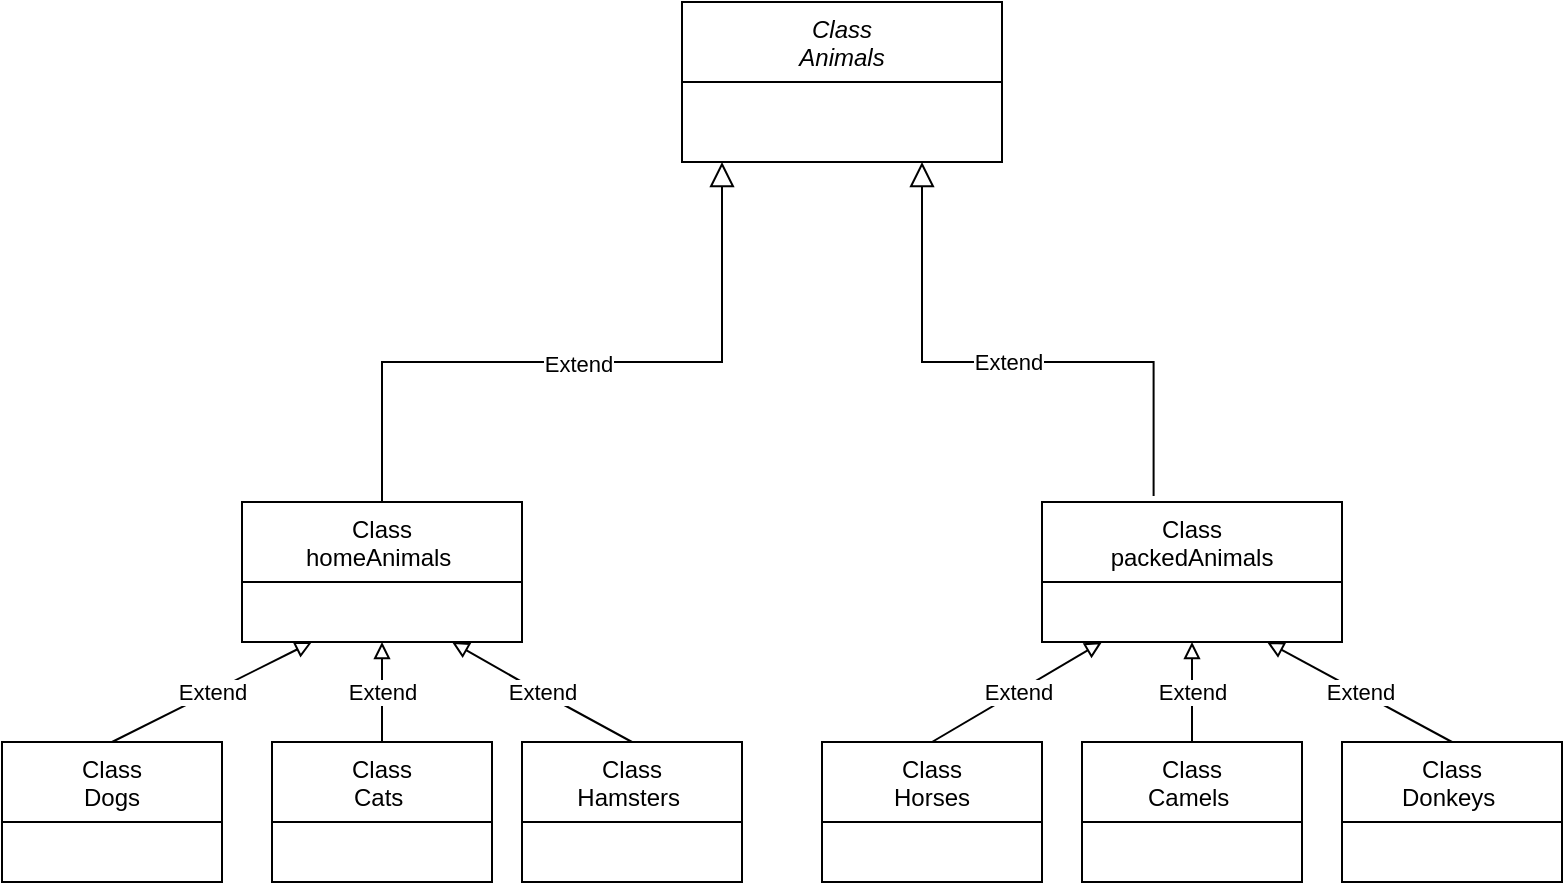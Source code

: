 <mxfile version="13.9.9" type="device"><diagram id="C5RBs43oDa-KdzZeNtuy" name="Page-1"><mxGraphModel dx="2249" dy="815" grid="1" gridSize="10" guides="1" tooltips="1" connect="1" arrows="1" fold="1" page="1" pageScale="1" pageWidth="827" pageHeight="1169" math="0" shadow="0"><root><mxCell id="WIyWlLk6GJQsqaUBKTNV-0"/><mxCell id="WIyWlLk6GJQsqaUBKTNV-1" parent="WIyWlLk6GJQsqaUBKTNV-0"/><mxCell id="zkfFHV4jXpPFQw0GAbJ--0" value="Class &#10;Animals" style="swimlane;fontStyle=2;align=center;verticalAlign=top;childLayout=stackLayout;horizontal=1;startSize=40;horizontalStack=0;resizeParent=1;resizeLast=0;collapsible=1;marginBottom=0;rounded=0;shadow=0;strokeWidth=1;" parent="WIyWlLk6GJQsqaUBKTNV-1" vertex="1"><mxGeometry x="-460" y="100" width="160" height="80" as="geometry"><mxRectangle x="230" y="140" width="160" height="26" as="alternateBounds"/></mxGeometry></mxCell><mxCell id="zkfFHV4jXpPFQw0GAbJ--6" value="Class &#10;homeAnimals &#10;" style="swimlane;fontStyle=0;align=center;verticalAlign=top;childLayout=stackLayout;horizontal=1;startSize=40;horizontalStack=0;resizeParent=1;resizeLast=0;collapsible=1;marginBottom=0;rounded=0;shadow=0;strokeWidth=1;" parent="WIyWlLk6GJQsqaUBKTNV-1" vertex="1"><mxGeometry x="-680" y="350" width="140" height="70" as="geometry"><mxRectangle x="130" y="380" width="160" height="26" as="alternateBounds"/></mxGeometry></mxCell><mxCell id="zkfFHV4jXpPFQw0GAbJ--12" value="" style="endArrow=block;endSize=10;endFill=0;shadow=0;strokeWidth=1;rounded=0;edgeStyle=elbowEdgeStyle;elbow=vertical;" parent="WIyWlLk6GJQsqaUBKTNV-1" source="zkfFHV4jXpPFQw0GAbJ--6" target="zkfFHV4jXpPFQw0GAbJ--0" edge="1"><mxGeometry width="160" relative="1" as="geometry"><mxPoint x="-540" y="203" as="sourcePoint"/><mxPoint x="-540" y="203" as="targetPoint"/><Array as="points"><mxPoint x="-440" y="280"/><mxPoint x="-440" y="280"/></Array></mxGeometry></mxCell><mxCell id="IfPc-PtU7s-8A9eyMolv-19" value="Extend" style="edgeLabel;html=1;align=center;verticalAlign=middle;resizable=0;points=[];" vertex="1" connectable="0" parent="zkfFHV4jXpPFQw0GAbJ--12"><mxGeometry x="-0.021" relative="1" as="geometry"><mxPoint x="1" y="1" as="offset"/></mxGeometry></mxCell><mxCell id="zkfFHV4jXpPFQw0GAbJ--13" value="Class &#10;packedAnimals" style="swimlane;fontStyle=0;align=center;verticalAlign=top;childLayout=stackLayout;horizontal=1;startSize=40;horizontalStack=0;resizeParent=1;resizeLast=0;collapsible=1;marginBottom=0;rounded=0;shadow=0;strokeWidth=1;" parent="WIyWlLk6GJQsqaUBKTNV-1" vertex="1"><mxGeometry x="-280" y="350" width="150" height="70" as="geometry"><mxRectangle x="340" y="380" width="170" height="26" as="alternateBounds"/></mxGeometry></mxCell><mxCell id="IfPc-PtU7s-8A9eyMolv-0" value="" style="endArrow=block;endSize=10;endFill=0;shadow=0;strokeWidth=1;rounded=0;edgeStyle=elbowEdgeStyle;elbow=vertical;exitX=0.372;exitY=-0.043;exitDx=0;exitDy=0;exitPerimeter=0;entryX=0.75;entryY=1;entryDx=0;entryDy=0;" edge="1" parent="WIyWlLk6GJQsqaUBKTNV-1" source="zkfFHV4jXpPFQw0GAbJ--13" target="zkfFHV4jXpPFQw0GAbJ--0"><mxGeometry width="160" relative="1" as="geometry"><mxPoint x="-530" y="370" as="sourcePoint"/><mxPoint x="-430" y="210" as="targetPoint"/><Array as="points"><mxPoint x="-240" y="280"/><mxPoint x="-430" y="290"/><mxPoint x="-430" y="290"/></Array></mxGeometry></mxCell><mxCell id="IfPc-PtU7s-8A9eyMolv-21" value="Extend" style="edgeLabel;html=1;align=center;verticalAlign=middle;resizable=0;points=[];" vertex="1" connectable="0" parent="IfPc-PtU7s-8A9eyMolv-0"><mxGeometry x="-0.011" relative="1" as="geometry"><mxPoint as="offset"/></mxGeometry></mxCell><mxCell id="IfPc-PtU7s-8A9eyMolv-13" value="Extend" style="rounded=0;orthogonalLoop=1;jettySize=auto;html=1;entryX=0.25;entryY=1;entryDx=0;entryDy=0;endArrow=block;endFill=0;exitX=0.5;exitY=0;exitDx=0;exitDy=0;" edge="1" parent="WIyWlLk6GJQsqaUBKTNV-1" source="IfPc-PtU7s-8A9eyMolv-1" target="zkfFHV4jXpPFQw0GAbJ--6"><mxGeometry relative="1" as="geometry"/></mxCell><mxCell id="IfPc-PtU7s-8A9eyMolv-1" value="Class &#10;Dogs" style="swimlane;fontStyle=0;align=center;verticalAlign=top;childLayout=stackLayout;horizontal=1;startSize=40;horizontalStack=0;resizeParent=1;resizeLast=0;collapsible=1;marginBottom=0;rounded=0;shadow=0;strokeWidth=1;" vertex="1" parent="WIyWlLk6GJQsqaUBKTNV-1"><mxGeometry x="-800" y="470" width="110" height="70" as="geometry"><mxRectangle x="130" y="380" width="160" height="26" as="alternateBounds"/></mxGeometry></mxCell><mxCell id="IfPc-PtU7s-8A9eyMolv-3" value="Class &#10;Cats &#10;" style="swimlane;fontStyle=0;align=center;verticalAlign=top;childLayout=stackLayout;horizontal=1;startSize=40;horizontalStack=0;resizeParent=1;resizeLast=0;collapsible=1;marginBottom=0;rounded=0;shadow=0;strokeWidth=1;" vertex="1" parent="WIyWlLk6GJQsqaUBKTNV-1"><mxGeometry x="-665" y="470" width="110" height="70" as="geometry"><mxRectangle x="130" y="380" width="160" height="26" as="alternateBounds"/></mxGeometry></mxCell><mxCell id="IfPc-PtU7s-8A9eyMolv-5" value="Class &#10;Hamsters &#10;" style="swimlane;fontStyle=0;align=center;verticalAlign=top;childLayout=stackLayout;horizontal=1;startSize=40;horizontalStack=0;resizeParent=1;resizeLast=0;collapsible=1;marginBottom=0;rounded=0;shadow=0;strokeWidth=1;" vertex="1" parent="WIyWlLk6GJQsqaUBKTNV-1"><mxGeometry x="-540" y="470" width="110" height="70" as="geometry"><mxRectangle x="130" y="380" width="160" height="26" as="alternateBounds"/></mxGeometry></mxCell><mxCell id="IfPc-PtU7s-8A9eyMolv-7" value="Class &#10;Horses" style="swimlane;fontStyle=0;align=center;verticalAlign=top;childLayout=stackLayout;horizontal=1;startSize=40;horizontalStack=0;resizeParent=1;resizeLast=0;collapsible=1;marginBottom=0;rounded=0;shadow=0;strokeWidth=1;" vertex="1" parent="WIyWlLk6GJQsqaUBKTNV-1"><mxGeometry x="-390" y="470" width="110" height="70" as="geometry"><mxRectangle x="130" y="380" width="160" height="26" as="alternateBounds"/></mxGeometry></mxCell><mxCell id="IfPc-PtU7s-8A9eyMolv-9" value="Class &#10;Camels &#10;" style="swimlane;fontStyle=0;align=center;verticalAlign=top;childLayout=stackLayout;horizontal=1;startSize=40;horizontalStack=0;resizeParent=1;resizeLast=0;collapsible=1;marginBottom=0;rounded=0;shadow=0;strokeWidth=1;" vertex="1" parent="WIyWlLk6GJQsqaUBKTNV-1"><mxGeometry x="-260" y="470" width="110" height="70" as="geometry"><mxRectangle x="130" y="380" width="160" height="26" as="alternateBounds"/></mxGeometry></mxCell><mxCell id="IfPc-PtU7s-8A9eyMolv-11" value="Class &#10;Donkeys &#10;" style="swimlane;fontStyle=0;align=center;verticalAlign=top;childLayout=stackLayout;horizontal=1;startSize=40;horizontalStack=0;resizeParent=1;resizeLast=0;collapsible=1;marginBottom=0;rounded=0;shadow=0;strokeWidth=1;" vertex="1" parent="WIyWlLk6GJQsqaUBKTNV-1"><mxGeometry x="-130" y="470" width="110" height="70" as="geometry"><mxRectangle x="130" y="380" width="160" height="26" as="alternateBounds"/></mxGeometry></mxCell><mxCell id="IfPc-PtU7s-8A9eyMolv-14" value="Extend" style="rounded=0;orthogonalLoop=1;jettySize=auto;html=1;entryX=0.5;entryY=1;entryDx=0;entryDy=0;endArrow=block;endFill=0;exitX=0.5;exitY=0;exitDx=0;exitDy=0;" edge="1" parent="WIyWlLk6GJQsqaUBKTNV-1" source="IfPc-PtU7s-8A9eyMolv-3" target="zkfFHV4jXpPFQw0GAbJ--6"><mxGeometry relative="1" as="geometry"><mxPoint x="-652.647" y="480" as="sourcePoint"/><mxPoint x="-635" y="430" as="targetPoint"/></mxGeometry></mxCell><mxCell id="IfPc-PtU7s-8A9eyMolv-15" value="Extend" style="rounded=0;orthogonalLoop=1;jettySize=auto;html=1;entryX=0.75;entryY=1;entryDx=0;entryDy=0;endArrow=block;endFill=0;exitX=0.5;exitY=0;exitDx=0;exitDy=0;" edge="1" parent="WIyWlLk6GJQsqaUBKTNV-1" source="IfPc-PtU7s-8A9eyMolv-5" target="zkfFHV4jXpPFQw0GAbJ--6"><mxGeometry relative="1" as="geometry"><mxPoint x="-600" y="480" as="sourcePoint"/><mxPoint x="-600" y="430" as="targetPoint"/><Array as="points"><mxPoint x="-540" y="440"/></Array></mxGeometry></mxCell><mxCell id="IfPc-PtU7s-8A9eyMolv-16" value="Extend" style="rounded=0;orthogonalLoop=1;jettySize=auto;html=1;entryX=0.5;entryY=1;entryDx=0;entryDy=0;endArrow=block;endFill=0;exitX=0.5;exitY=0;exitDx=0;exitDy=0;" edge="1" parent="WIyWlLk6GJQsqaUBKTNV-1" source="IfPc-PtU7s-8A9eyMolv-9" target="zkfFHV4jXpPFQw0GAbJ--13"><mxGeometry relative="1" as="geometry"><mxPoint x="-680" y="480" as="sourcePoint"/><mxPoint x="-680" y="430" as="targetPoint"/><Array as="points"/></mxGeometry></mxCell><mxCell id="IfPc-PtU7s-8A9eyMolv-17" value="Extend" style="rounded=0;orthogonalLoop=1;jettySize=auto;html=1;entryX=0.75;entryY=1;entryDx=0;entryDy=0;endArrow=block;endFill=0;exitX=0.5;exitY=0;exitDx=0;exitDy=0;" edge="1" parent="WIyWlLk6GJQsqaUBKTNV-1" source="IfPc-PtU7s-8A9eyMolv-11" target="zkfFHV4jXpPFQw0GAbJ--13"><mxGeometry relative="1" as="geometry"><mxPoint x="-195" y="480" as="sourcePoint"/><mxPoint x="-195" y="440" as="targetPoint"/><Array as="points"/></mxGeometry></mxCell><mxCell id="IfPc-PtU7s-8A9eyMolv-18" value="Extend" style="rounded=0;orthogonalLoop=1;jettySize=auto;html=1;endArrow=block;endFill=0;exitX=0.5;exitY=0;exitDx=0;exitDy=0;" edge="1" parent="WIyWlLk6GJQsqaUBKTNV-1" source="IfPc-PtU7s-8A9eyMolv-7"><mxGeometry relative="1" as="geometry"><mxPoint x="-195" y="480" as="sourcePoint"/><mxPoint x="-250" y="420" as="targetPoint"/><Array as="points"/></mxGeometry></mxCell></root></mxGraphModel></diagram></mxfile>